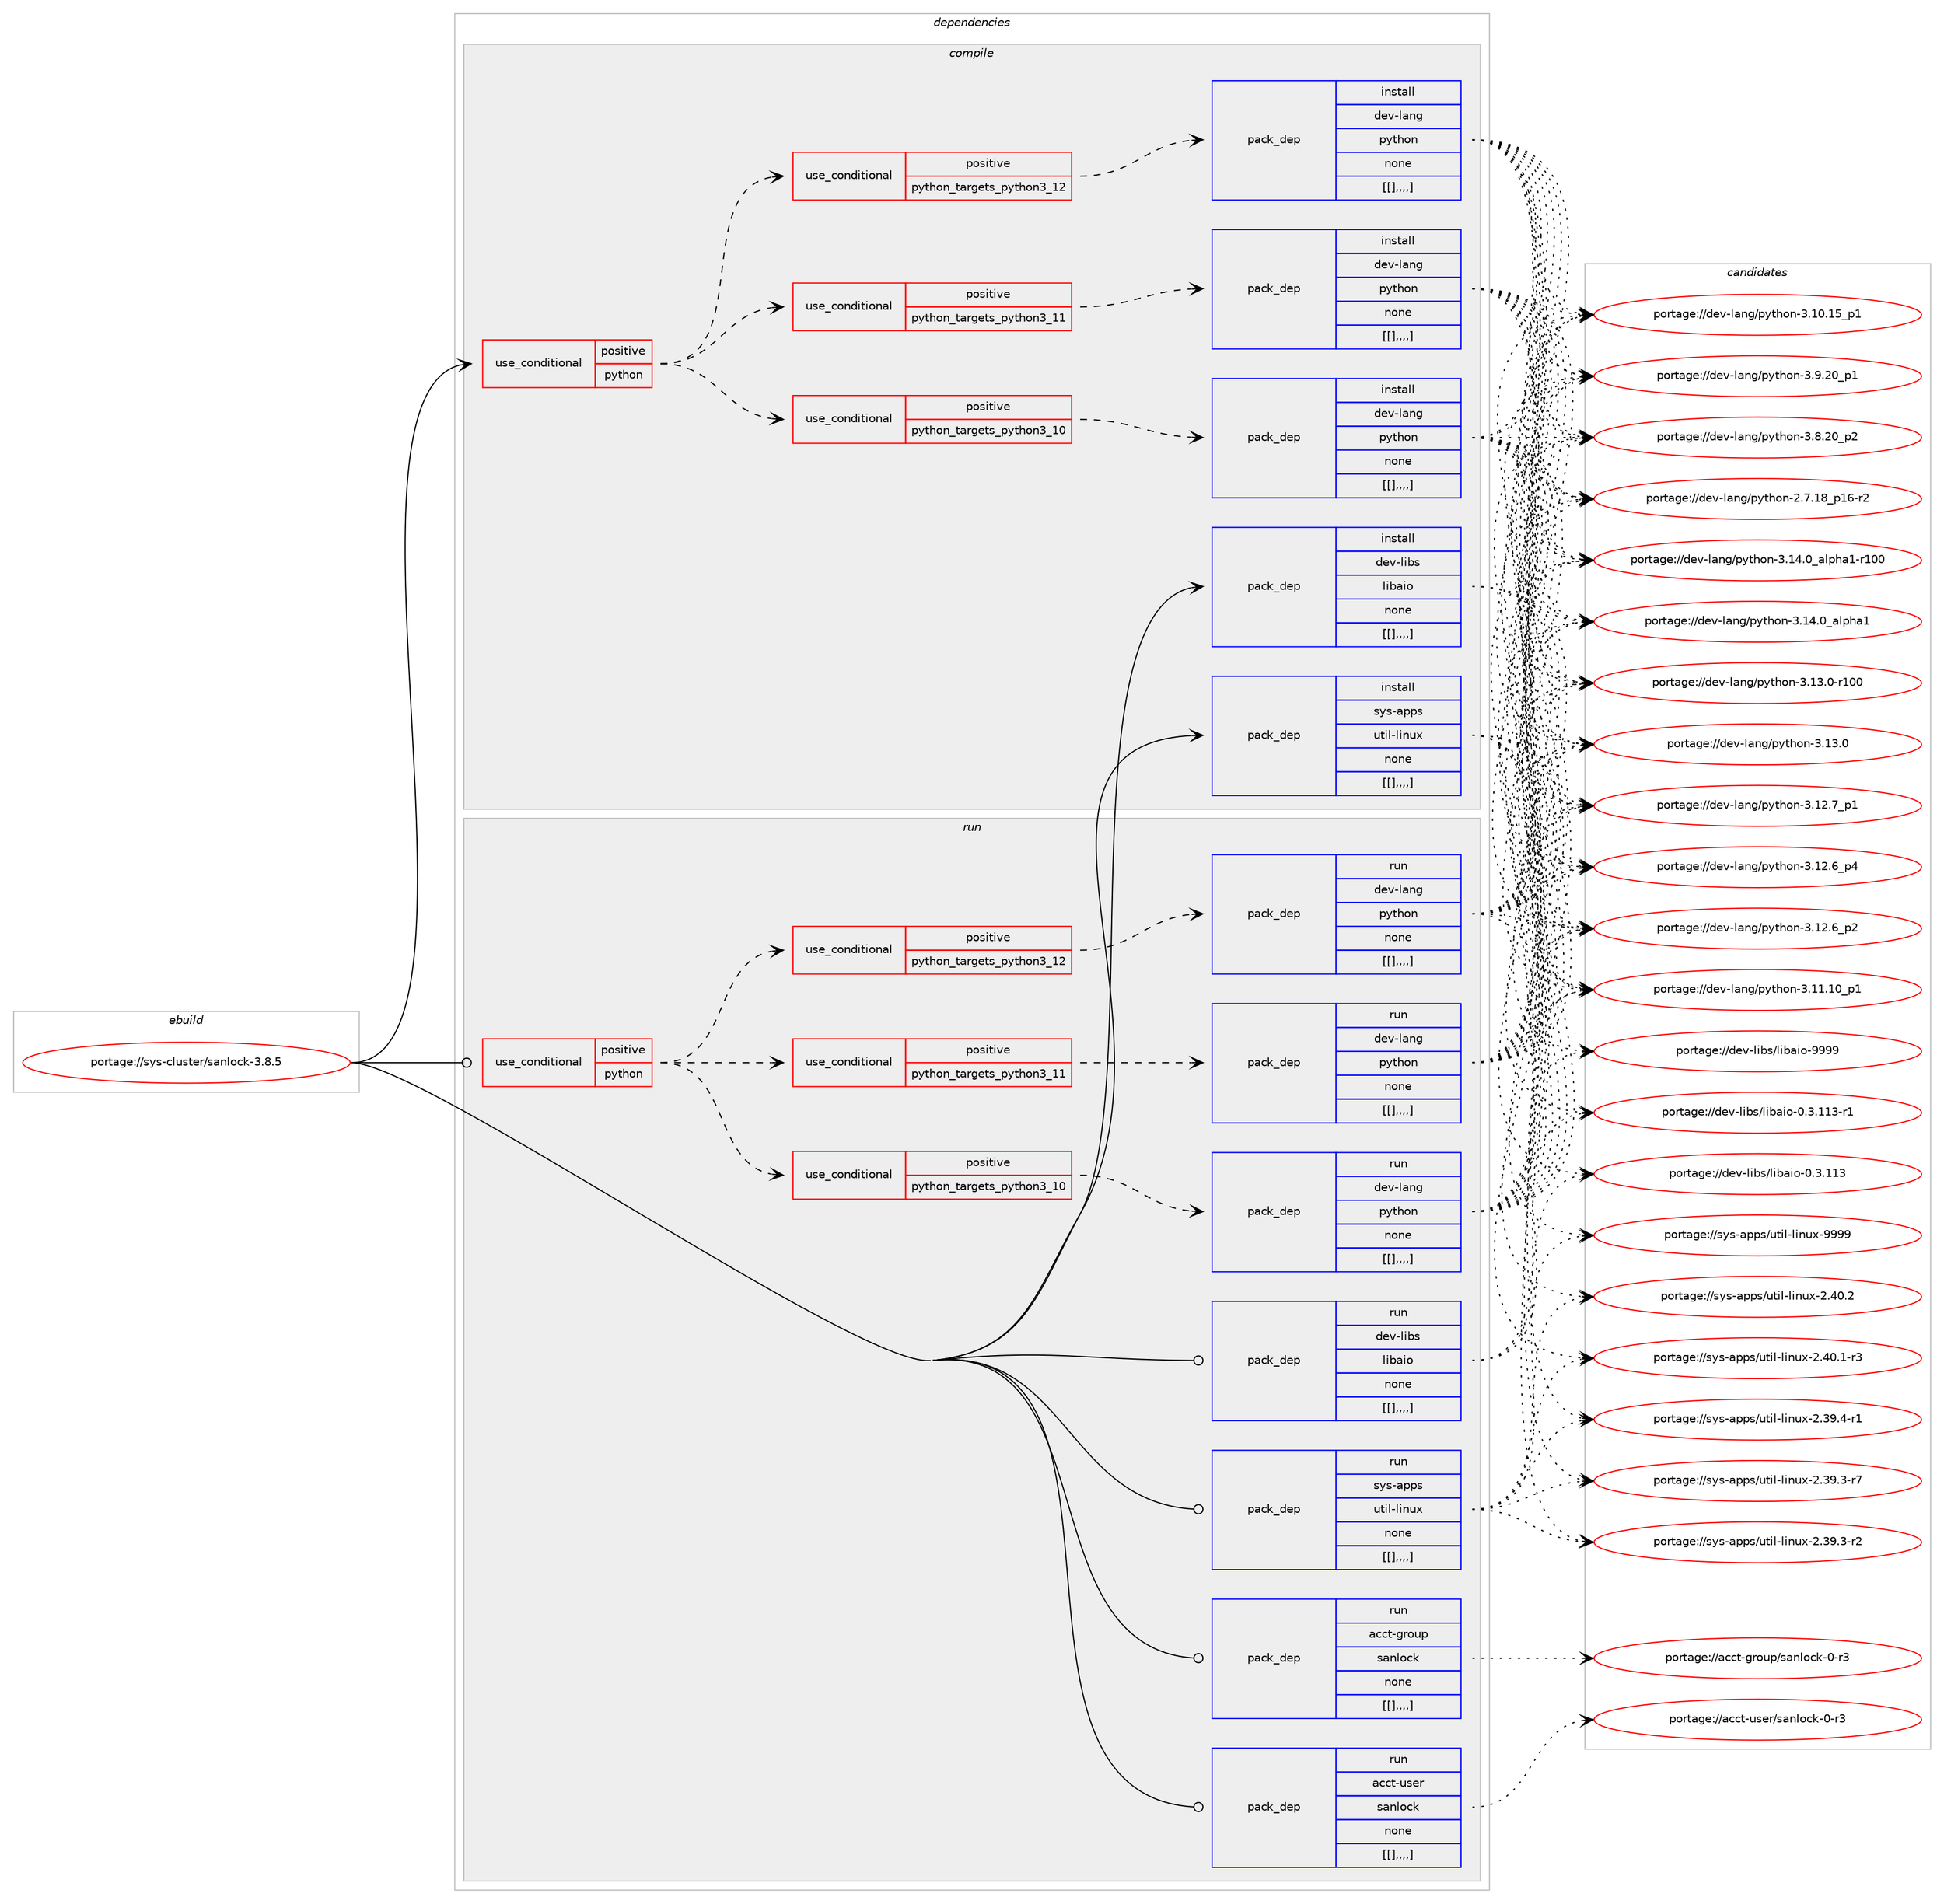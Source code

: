 digraph prolog {

# *************
# Graph options
# *************

newrank=true;
concentrate=true;
compound=true;
graph [rankdir=LR,fontname=Helvetica,fontsize=10,ranksep=1.5];#, ranksep=2.5, nodesep=0.2];
edge  [arrowhead=vee];
node  [fontname=Helvetica,fontsize=10];

# **********
# The ebuild
# **********

subgraph cluster_leftcol {
color=gray;
label=<<i>ebuild</i>>;
id [label="portage://sys-cluster/sanlock-3.8.5", color=red, width=4, href="../sys-cluster/sanlock-3.8.5.svg"];
}

# ****************
# The dependencies
# ****************

subgraph cluster_midcol {
color=gray;
label=<<i>dependencies</i>>;
subgraph cluster_compile {
fillcolor="#eeeeee";
style=filled;
label=<<i>compile</i>>;
subgraph cond121258 {
dependency454620 [label=<<TABLE BORDER="0" CELLBORDER="1" CELLSPACING="0" CELLPADDING="4"><TR><TD ROWSPAN="3" CELLPADDING="10">use_conditional</TD></TR><TR><TD>positive</TD></TR><TR><TD>python</TD></TR></TABLE>>, shape=none, color=red];
subgraph cond121281 {
dependency454697 [label=<<TABLE BORDER="0" CELLBORDER="1" CELLSPACING="0" CELLPADDING="4"><TR><TD ROWSPAN="3" CELLPADDING="10">use_conditional</TD></TR><TR><TD>positive</TD></TR><TR><TD>python_targets_python3_10</TD></TR></TABLE>>, shape=none, color=red];
subgraph pack330210 {
dependency454716 [label=<<TABLE BORDER="0" CELLBORDER="1" CELLSPACING="0" CELLPADDING="4" WIDTH="220"><TR><TD ROWSPAN="6" CELLPADDING="30">pack_dep</TD></TR><TR><TD WIDTH="110">install</TD></TR><TR><TD>dev-lang</TD></TR><TR><TD>python</TD></TR><TR><TD>none</TD></TR><TR><TD>[[],,,,]</TD></TR></TABLE>>, shape=none, color=blue];
}
dependency454697:e -> dependency454716:w [weight=20,style="dashed",arrowhead="vee"];
}
dependency454620:e -> dependency454697:w [weight=20,style="dashed",arrowhead="vee"];
subgraph cond121299 {
dependency454722 [label=<<TABLE BORDER="0" CELLBORDER="1" CELLSPACING="0" CELLPADDING="4"><TR><TD ROWSPAN="3" CELLPADDING="10">use_conditional</TD></TR><TR><TD>positive</TD></TR><TR><TD>python_targets_python3_11</TD></TR></TABLE>>, shape=none, color=red];
subgraph pack330217 {
dependency454740 [label=<<TABLE BORDER="0" CELLBORDER="1" CELLSPACING="0" CELLPADDING="4" WIDTH="220"><TR><TD ROWSPAN="6" CELLPADDING="30">pack_dep</TD></TR><TR><TD WIDTH="110">install</TD></TR><TR><TD>dev-lang</TD></TR><TR><TD>python</TD></TR><TR><TD>none</TD></TR><TR><TD>[[],,,,]</TD></TR></TABLE>>, shape=none, color=blue];
}
dependency454722:e -> dependency454740:w [weight=20,style="dashed",arrowhead="vee"];
}
dependency454620:e -> dependency454722:w [weight=20,style="dashed",arrowhead="vee"];
subgraph cond121304 {
dependency454800 [label=<<TABLE BORDER="0" CELLBORDER="1" CELLSPACING="0" CELLPADDING="4"><TR><TD ROWSPAN="3" CELLPADDING="10">use_conditional</TD></TR><TR><TD>positive</TD></TR><TR><TD>python_targets_python3_12</TD></TR></TABLE>>, shape=none, color=red];
subgraph pack330271 {
dependency454817 [label=<<TABLE BORDER="0" CELLBORDER="1" CELLSPACING="0" CELLPADDING="4" WIDTH="220"><TR><TD ROWSPAN="6" CELLPADDING="30">pack_dep</TD></TR><TR><TD WIDTH="110">install</TD></TR><TR><TD>dev-lang</TD></TR><TR><TD>python</TD></TR><TR><TD>none</TD></TR><TR><TD>[[],,,,]</TD></TR></TABLE>>, shape=none, color=blue];
}
dependency454800:e -> dependency454817:w [weight=20,style="dashed",arrowhead="vee"];
}
dependency454620:e -> dependency454800:w [weight=20,style="dashed",arrowhead="vee"];
}
id:e -> dependency454620:w [weight=20,style="solid",arrowhead="vee"];
subgraph pack330297 {
dependency454838 [label=<<TABLE BORDER="0" CELLBORDER="1" CELLSPACING="0" CELLPADDING="4" WIDTH="220"><TR><TD ROWSPAN="6" CELLPADDING="30">pack_dep</TD></TR><TR><TD WIDTH="110">install</TD></TR><TR><TD>dev-libs</TD></TR><TR><TD>libaio</TD></TR><TR><TD>none</TD></TR><TR><TD>[[],,,,]</TD></TR></TABLE>>, shape=none, color=blue];
}
id:e -> dependency454838:w [weight=20,style="solid",arrowhead="vee"];
subgraph pack330299 {
dependency454884 [label=<<TABLE BORDER="0" CELLBORDER="1" CELLSPACING="0" CELLPADDING="4" WIDTH="220"><TR><TD ROWSPAN="6" CELLPADDING="30">pack_dep</TD></TR><TR><TD WIDTH="110">install</TD></TR><TR><TD>sys-apps</TD></TR><TR><TD>util-linux</TD></TR><TR><TD>none</TD></TR><TR><TD>[[],,,,]</TD></TR></TABLE>>, shape=none, color=blue];
}
id:e -> dependency454884:w [weight=20,style="solid",arrowhead="vee"];
}
subgraph cluster_compileandrun {
fillcolor="#eeeeee";
style=filled;
label=<<i>compile and run</i>>;
}
subgraph cluster_run {
fillcolor="#eeeeee";
style=filled;
label=<<i>run</i>>;
subgraph cond121353 {
dependency454971 [label=<<TABLE BORDER="0" CELLBORDER="1" CELLSPACING="0" CELLPADDING="4"><TR><TD ROWSPAN="3" CELLPADDING="10">use_conditional</TD></TR><TR><TD>positive</TD></TR><TR><TD>python</TD></TR></TABLE>>, shape=none, color=red];
subgraph cond121383 {
dependency455042 [label=<<TABLE BORDER="0" CELLBORDER="1" CELLSPACING="0" CELLPADDING="4"><TR><TD ROWSPAN="3" CELLPADDING="10">use_conditional</TD></TR><TR><TD>positive</TD></TR><TR><TD>python_targets_python3_10</TD></TR></TABLE>>, shape=none, color=red];
subgraph pack330486 {
dependency455105 [label=<<TABLE BORDER="0" CELLBORDER="1" CELLSPACING="0" CELLPADDING="4" WIDTH="220"><TR><TD ROWSPAN="6" CELLPADDING="30">pack_dep</TD></TR><TR><TD WIDTH="110">run</TD></TR><TR><TD>dev-lang</TD></TR><TR><TD>python</TD></TR><TR><TD>none</TD></TR><TR><TD>[[],,,,]</TD></TR></TABLE>>, shape=none, color=blue];
}
dependency455042:e -> dependency455105:w [weight=20,style="dashed",arrowhead="vee"];
}
dependency454971:e -> dependency455042:w [weight=20,style="dashed",arrowhead="vee"];
subgraph cond121406 {
dependency455122 [label=<<TABLE BORDER="0" CELLBORDER="1" CELLSPACING="0" CELLPADDING="4"><TR><TD ROWSPAN="3" CELLPADDING="10">use_conditional</TD></TR><TR><TD>positive</TD></TR><TR><TD>python_targets_python3_11</TD></TR></TABLE>>, shape=none, color=red];
subgraph pack330537 {
dependency455175 [label=<<TABLE BORDER="0" CELLBORDER="1" CELLSPACING="0" CELLPADDING="4" WIDTH="220"><TR><TD ROWSPAN="6" CELLPADDING="30">pack_dep</TD></TR><TR><TD WIDTH="110">run</TD></TR><TR><TD>dev-lang</TD></TR><TR><TD>python</TD></TR><TR><TD>none</TD></TR><TR><TD>[[],,,,]</TD></TR></TABLE>>, shape=none, color=blue];
}
dependency455122:e -> dependency455175:w [weight=20,style="dashed",arrowhead="vee"];
}
dependency454971:e -> dependency455122:w [weight=20,style="dashed",arrowhead="vee"];
subgraph cond121417 {
dependency455180 [label=<<TABLE BORDER="0" CELLBORDER="1" CELLSPACING="0" CELLPADDING="4"><TR><TD ROWSPAN="3" CELLPADDING="10">use_conditional</TD></TR><TR><TD>positive</TD></TR><TR><TD>python_targets_python3_12</TD></TR></TABLE>>, shape=none, color=red];
subgraph pack330555 {
dependency455182 [label=<<TABLE BORDER="0" CELLBORDER="1" CELLSPACING="0" CELLPADDING="4" WIDTH="220"><TR><TD ROWSPAN="6" CELLPADDING="30">pack_dep</TD></TR><TR><TD WIDTH="110">run</TD></TR><TR><TD>dev-lang</TD></TR><TR><TD>python</TD></TR><TR><TD>none</TD></TR><TR><TD>[[],,,,]</TD></TR></TABLE>>, shape=none, color=blue];
}
dependency455180:e -> dependency455182:w [weight=20,style="dashed",arrowhead="vee"];
}
dependency454971:e -> dependency455180:w [weight=20,style="dashed",arrowhead="vee"];
}
id:e -> dependency454971:w [weight=20,style="solid",arrowhead="odot"];
subgraph pack330583 {
dependency455226 [label=<<TABLE BORDER="0" CELLBORDER="1" CELLSPACING="0" CELLPADDING="4" WIDTH="220"><TR><TD ROWSPAN="6" CELLPADDING="30">pack_dep</TD></TR><TR><TD WIDTH="110">run</TD></TR><TR><TD>acct-group</TD></TR><TR><TD>sanlock</TD></TR><TR><TD>none</TD></TR><TR><TD>[[],,,,]</TD></TR></TABLE>>, shape=none, color=blue];
}
id:e -> dependency455226:w [weight=20,style="solid",arrowhead="odot"];
subgraph pack330608 {
dependency455288 [label=<<TABLE BORDER="0" CELLBORDER="1" CELLSPACING="0" CELLPADDING="4" WIDTH="220"><TR><TD ROWSPAN="6" CELLPADDING="30">pack_dep</TD></TR><TR><TD WIDTH="110">run</TD></TR><TR><TD>acct-user</TD></TR><TR><TD>sanlock</TD></TR><TR><TD>none</TD></TR><TR><TD>[[],,,,]</TD></TR></TABLE>>, shape=none, color=blue];
}
id:e -> dependency455288:w [weight=20,style="solid",arrowhead="odot"];
subgraph pack330631 {
dependency455321 [label=<<TABLE BORDER="0" CELLBORDER="1" CELLSPACING="0" CELLPADDING="4" WIDTH="220"><TR><TD ROWSPAN="6" CELLPADDING="30">pack_dep</TD></TR><TR><TD WIDTH="110">run</TD></TR><TR><TD>dev-libs</TD></TR><TR><TD>libaio</TD></TR><TR><TD>none</TD></TR><TR><TD>[[],,,,]</TD></TR></TABLE>>, shape=none, color=blue];
}
id:e -> dependency455321:w [weight=20,style="solid",arrowhead="odot"];
subgraph pack330668 {
dependency455364 [label=<<TABLE BORDER="0" CELLBORDER="1" CELLSPACING="0" CELLPADDING="4" WIDTH="220"><TR><TD ROWSPAN="6" CELLPADDING="30">pack_dep</TD></TR><TR><TD WIDTH="110">run</TD></TR><TR><TD>sys-apps</TD></TR><TR><TD>util-linux</TD></TR><TR><TD>none</TD></TR><TR><TD>[[],,,,]</TD></TR></TABLE>>, shape=none, color=blue];
}
id:e -> dependency455364:w [weight=20,style="solid",arrowhead="odot"];
}
}

# **************
# The candidates
# **************

subgraph cluster_choices {
rank=same;
color=gray;
label=<<i>candidates</i>>;

subgraph choice329926 {
color=black;
nodesep=1;
choice100101118451089711010347112121116104111110455146495246489597108112104974945114494848 [label="portage://dev-lang/python-3.14.0_alpha1-r100", color=red, width=4,href="../dev-lang/python-3.14.0_alpha1-r100.svg"];
choice1001011184510897110103471121211161041111104551464952464895971081121049749 [label="portage://dev-lang/python-3.14.0_alpha1", color=red, width=4,href="../dev-lang/python-3.14.0_alpha1.svg"];
choice1001011184510897110103471121211161041111104551464951464845114494848 [label="portage://dev-lang/python-3.13.0-r100", color=red, width=4,href="../dev-lang/python-3.13.0-r100.svg"];
choice10010111845108971101034711212111610411111045514649514648 [label="portage://dev-lang/python-3.13.0", color=red, width=4,href="../dev-lang/python-3.13.0.svg"];
choice100101118451089711010347112121116104111110455146495046559511249 [label="portage://dev-lang/python-3.12.7_p1", color=red, width=4,href="../dev-lang/python-3.12.7_p1.svg"];
choice100101118451089711010347112121116104111110455146495046549511252 [label="portage://dev-lang/python-3.12.6_p4", color=red, width=4,href="../dev-lang/python-3.12.6_p4.svg"];
choice100101118451089711010347112121116104111110455146495046549511250 [label="portage://dev-lang/python-3.12.6_p2", color=red, width=4,href="../dev-lang/python-3.12.6_p2.svg"];
choice10010111845108971101034711212111610411111045514649494649489511249 [label="portage://dev-lang/python-3.11.10_p1", color=red, width=4,href="../dev-lang/python-3.11.10_p1.svg"];
choice10010111845108971101034711212111610411111045514649484649539511249 [label="portage://dev-lang/python-3.10.15_p1", color=red, width=4,href="../dev-lang/python-3.10.15_p1.svg"];
choice100101118451089711010347112121116104111110455146574650489511249 [label="portage://dev-lang/python-3.9.20_p1", color=red, width=4,href="../dev-lang/python-3.9.20_p1.svg"];
choice100101118451089711010347112121116104111110455146564650489511250 [label="portage://dev-lang/python-3.8.20_p2", color=red, width=4,href="../dev-lang/python-3.8.20_p2.svg"];
choice100101118451089711010347112121116104111110455046554649569511249544511450 [label="portage://dev-lang/python-2.7.18_p16-r2", color=red, width=4,href="../dev-lang/python-2.7.18_p16-r2.svg"];
dependency454716:e -> choice100101118451089711010347112121116104111110455146495246489597108112104974945114494848:w [style=dotted,weight="100"];
dependency454716:e -> choice1001011184510897110103471121211161041111104551464952464895971081121049749:w [style=dotted,weight="100"];
dependency454716:e -> choice1001011184510897110103471121211161041111104551464951464845114494848:w [style=dotted,weight="100"];
dependency454716:e -> choice10010111845108971101034711212111610411111045514649514648:w [style=dotted,weight="100"];
dependency454716:e -> choice100101118451089711010347112121116104111110455146495046559511249:w [style=dotted,weight="100"];
dependency454716:e -> choice100101118451089711010347112121116104111110455146495046549511252:w [style=dotted,weight="100"];
dependency454716:e -> choice100101118451089711010347112121116104111110455146495046549511250:w [style=dotted,weight="100"];
dependency454716:e -> choice10010111845108971101034711212111610411111045514649494649489511249:w [style=dotted,weight="100"];
dependency454716:e -> choice10010111845108971101034711212111610411111045514649484649539511249:w [style=dotted,weight="100"];
dependency454716:e -> choice100101118451089711010347112121116104111110455146574650489511249:w [style=dotted,weight="100"];
dependency454716:e -> choice100101118451089711010347112121116104111110455146564650489511250:w [style=dotted,weight="100"];
dependency454716:e -> choice100101118451089711010347112121116104111110455046554649569511249544511450:w [style=dotted,weight="100"];
}
subgraph choice329935 {
color=black;
nodesep=1;
choice100101118451089711010347112121116104111110455146495246489597108112104974945114494848 [label="portage://dev-lang/python-3.14.0_alpha1-r100", color=red, width=4,href="../dev-lang/python-3.14.0_alpha1-r100.svg"];
choice1001011184510897110103471121211161041111104551464952464895971081121049749 [label="portage://dev-lang/python-3.14.0_alpha1", color=red, width=4,href="../dev-lang/python-3.14.0_alpha1.svg"];
choice1001011184510897110103471121211161041111104551464951464845114494848 [label="portage://dev-lang/python-3.13.0-r100", color=red, width=4,href="../dev-lang/python-3.13.0-r100.svg"];
choice10010111845108971101034711212111610411111045514649514648 [label="portage://dev-lang/python-3.13.0", color=red, width=4,href="../dev-lang/python-3.13.0.svg"];
choice100101118451089711010347112121116104111110455146495046559511249 [label="portage://dev-lang/python-3.12.7_p1", color=red, width=4,href="../dev-lang/python-3.12.7_p1.svg"];
choice100101118451089711010347112121116104111110455146495046549511252 [label="portage://dev-lang/python-3.12.6_p4", color=red, width=4,href="../dev-lang/python-3.12.6_p4.svg"];
choice100101118451089711010347112121116104111110455146495046549511250 [label="portage://dev-lang/python-3.12.6_p2", color=red, width=4,href="../dev-lang/python-3.12.6_p2.svg"];
choice10010111845108971101034711212111610411111045514649494649489511249 [label="portage://dev-lang/python-3.11.10_p1", color=red, width=4,href="../dev-lang/python-3.11.10_p1.svg"];
choice10010111845108971101034711212111610411111045514649484649539511249 [label="portage://dev-lang/python-3.10.15_p1", color=red, width=4,href="../dev-lang/python-3.10.15_p1.svg"];
choice100101118451089711010347112121116104111110455146574650489511249 [label="portage://dev-lang/python-3.9.20_p1", color=red, width=4,href="../dev-lang/python-3.9.20_p1.svg"];
choice100101118451089711010347112121116104111110455146564650489511250 [label="portage://dev-lang/python-3.8.20_p2", color=red, width=4,href="../dev-lang/python-3.8.20_p2.svg"];
choice100101118451089711010347112121116104111110455046554649569511249544511450 [label="portage://dev-lang/python-2.7.18_p16-r2", color=red, width=4,href="../dev-lang/python-2.7.18_p16-r2.svg"];
dependency454740:e -> choice100101118451089711010347112121116104111110455146495246489597108112104974945114494848:w [style=dotted,weight="100"];
dependency454740:e -> choice1001011184510897110103471121211161041111104551464952464895971081121049749:w [style=dotted,weight="100"];
dependency454740:e -> choice1001011184510897110103471121211161041111104551464951464845114494848:w [style=dotted,weight="100"];
dependency454740:e -> choice10010111845108971101034711212111610411111045514649514648:w [style=dotted,weight="100"];
dependency454740:e -> choice100101118451089711010347112121116104111110455146495046559511249:w [style=dotted,weight="100"];
dependency454740:e -> choice100101118451089711010347112121116104111110455146495046549511252:w [style=dotted,weight="100"];
dependency454740:e -> choice100101118451089711010347112121116104111110455146495046549511250:w [style=dotted,weight="100"];
dependency454740:e -> choice10010111845108971101034711212111610411111045514649494649489511249:w [style=dotted,weight="100"];
dependency454740:e -> choice10010111845108971101034711212111610411111045514649484649539511249:w [style=dotted,weight="100"];
dependency454740:e -> choice100101118451089711010347112121116104111110455146574650489511249:w [style=dotted,weight="100"];
dependency454740:e -> choice100101118451089711010347112121116104111110455146564650489511250:w [style=dotted,weight="100"];
dependency454740:e -> choice100101118451089711010347112121116104111110455046554649569511249544511450:w [style=dotted,weight="100"];
}
subgraph choice329968 {
color=black;
nodesep=1;
choice100101118451089711010347112121116104111110455146495246489597108112104974945114494848 [label="portage://dev-lang/python-3.14.0_alpha1-r100", color=red, width=4,href="../dev-lang/python-3.14.0_alpha1-r100.svg"];
choice1001011184510897110103471121211161041111104551464952464895971081121049749 [label="portage://dev-lang/python-3.14.0_alpha1", color=red, width=4,href="../dev-lang/python-3.14.0_alpha1.svg"];
choice1001011184510897110103471121211161041111104551464951464845114494848 [label="portage://dev-lang/python-3.13.0-r100", color=red, width=4,href="../dev-lang/python-3.13.0-r100.svg"];
choice10010111845108971101034711212111610411111045514649514648 [label="portage://dev-lang/python-3.13.0", color=red, width=4,href="../dev-lang/python-3.13.0.svg"];
choice100101118451089711010347112121116104111110455146495046559511249 [label="portage://dev-lang/python-3.12.7_p1", color=red, width=4,href="../dev-lang/python-3.12.7_p1.svg"];
choice100101118451089711010347112121116104111110455146495046549511252 [label="portage://dev-lang/python-3.12.6_p4", color=red, width=4,href="../dev-lang/python-3.12.6_p4.svg"];
choice100101118451089711010347112121116104111110455146495046549511250 [label="portage://dev-lang/python-3.12.6_p2", color=red, width=4,href="../dev-lang/python-3.12.6_p2.svg"];
choice10010111845108971101034711212111610411111045514649494649489511249 [label="portage://dev-lang/python-3.11.10_p1", color=red, width=4,href="../dev-lang/python-3.11.10_p1.svg"];
choice10010111845108971101034711212111610411111045514649484649539511249 [label="portage://dev-lang/python-3.10.15_p1", color=red, width=4,href="../dev-lang/python-3.10.15_p1.svg"];
choice100101118451089711010347112121116104111110455146574650489511249 [label="portage://dev-lang/python-3.9.20_p1", color=red, width=4,href="../dev-lang/python-3.9.20_p1.svg"];
choice100101118451089711010347112121116104111110455146564650489511250 [label="portage://dev-lang/python-3.8.20_p2", color=red, width=4,href="../dev-lang/python-3.8.20_p2.svg"];
choice100101118451089711010347112121116104111110455046554649569511249544511450 [label="portage://dev-lang/python-2.7.18_p16-r2", color=red, width=4,href="../dev-lang/python-2.7.18_p16-r2.svg"];
dependency454817:e -> choice100101118451089711010347112121116104111110455146495246489597108112104974945114494848:w [style=dotted,weight="100"];
dependency454817:e -> choice1001011184510897110103471121211161041111104551464952464895971081121049749:w [style=dotted,weight="100"];
dependency454817:e -> choice1001011184510897110103471121211161041111104551464951464845114494848:w [style=dotted,weight="100"];
dependency454817:e -> choice10010111845108971101034711212111610411111045514649514648:w [style=dotted,weight="100"];
dependency454817:e -> choice100101118451089711010347112121116104111110455146495046559511249:w [style=dotted,weight="100"];
dependency454817:e -> choice100101118451089711010347112121116104111110455146495046549511252:w [style=dotted,weight="100"];
dependency454817:e -> choice100101118451089711010347112121116104111110455146495046549511250:w [style=dotted,weight="100"];
dependency454817:e -> choice10010111845108971101034711212111610411111045514649494649489511249:w [style=dotted,weight="100"];
dependency454817:e -> choice10010111845108971101034711212111610411111045514649484649539511249:w [style=dotted,weight="100"];
dependency454817:e -> choice100101118451089711010347112121116104111110455146574650489511249:w [style=dotted,weight="100"];
dependency454817:e -> choice100101118451089711010347112121116104111110455146564650489511250:w [style=dotted,weight="100"];
dependency454817:e -> choice100101118451089711010347112121116104111110455046554649569511249544511450:w [style=dotted,weight="100"];
}
subgraph choice329982 {
color=black;
nodesep=1;
choice10010111845108105981154710810598971051114557575757 [label="portage://dev-libs/libaio-9999", color=red, width=4,href="../dev-libs/libaio-9999.svg"];
choice100101118451081059811547108105989710511145484651464949514511449 [label="portage://dev-libs/libaio-0.3.113-r1", color=red, width=4,href="../dev-libs/libaio-0.3.113-r1.svg"];
choice10010111845108105981154710810598971051114548465146494951 [label="portage://dev-libs/libaio-0.3.113", color=red, width=4,href="../dev-libs/libaio-0.3.113.svg"];
dependency454838:e -> choice10010111845108105981154710810598971051114557575757:w [style=dotted,weight="100"];
dependency454838:e -> choice100101118451081059811547108105989710511145484651464949514511449:w [style=dotted,weight="100"];
dependency454838:e -> choice10010111845108105981154710810598971051114548465146494951:w [style=dotted,weight="100"];
}
subgraph choice329986 {
color=black;
nodesep=1;
choice115121115459711211211547117116105108451081051101171204557575757 [label="portage://sys-apps/util-linux-9999", color=red, width=4,href="../sys-apps/util-linux-9999.svg"];
choice1151211154597112112115471171161051084510810511011712045504652484650 [label="portage://sys-apps/util-linux-2.40.2", color=red, width=4,href="../sys-apps/util-linux-2.40.2.svg"];
choice11512111545971121121154711711610510845108105110117120455046524846494511451 [label="portage://sys-apps/util-linux-2.40.1-r3", color=red, width=4,href="../sys-apps/util-linux-2.40.1-r3.svg"];
choice11512111545971121121154711711610510845108105110117120455046515746524511449 [label="portage://sys-apps/util-linux-2.39.4-r1", color=red, width=4,href="../sys-apps/util-linux-2.39.4-r1.svg"];
choice11512111545971121121154711711610510845108105110117120455046515746514511455 [label="portage://sys-apps/util-linux-2.39.3-r7", color=red, width=4,href="../sys-apps/util-linux-2.39.3-r7.svg"];
choice11512111545971121121154711711610510845108105110117120455046515746514511450 [label="portage://sys-apps/util-linux-2.39.3-r2", color=red, width=4,href="../sys-apps/util-linux-2.39.3-r2.svg"];
dependency454884:e -> choice115121115459711211211547117116105108451081051101171204557575757:w [style=dotted,weight="100"];
dependency454884:e -> choice1151211154597112112115471171161051084510810511011712045504652484650:w [style=dotted,weight="100"];
dependency454884:e -> choice11512111545971121121154711711610510845108105110117120455046524846494511451:w [style=dotted,weight="100"];
dependency454884:e -> choice11512111545971121121154711711610510845108105110117120455046515746524511449:w [style=dotted,weight="100"];
dependency454884:e -> choice11512111545971121121154711711610510845108105110117120455046515746514511455:w [style=dotted,weight="100"];
dependency454884:e -> choice11512111545971121121154711711610510845108105110117120455046515746514511450:w [style=dotted,weight="100"];
}
subgraph choice329991 {
color=black;
nodesep=1;
choice100101118451089711010347112121116104111110455146495246489597108112104974945114494848 [label="portage://dev-lang/python-3.14.0_alpha1-r100", color=red, width=4,href="../dev-lang/python-3.14.0_alpha1-r100.svg"];
choice1001011184510897110103471121211161041111104551464952464895971081121049749 [label="portage://dev-lang/python-3.14.0_alpha1", color=red, width=4,href="../dev-lang/python-3.14.0_alpha1.svg"];
choice1001011184510897110103471121211161041111104551464951464845114494848 [label="portage://dev-lang/python-3.13.0-r100", color=red, width=4,href="../dev-lang/python-3.13.0-r100.svg"];
choice10010111845108971101034711212111610411111045514649514648 [label="portage://dev-lang/python-3.13.0", color=red, width=4,href="../dev-lang/python-3.13.0.svg"];
choice100101118451089711010347112121116104111110455146495046559511249 [label="portage://dev-lang/python-3.12.7_p1", color=red, width=4,href="../dev-lang/python-3.12.7_p1.svg"];
choice100101118451089711010347112121116104111110455146495046549511252 [label="portage://dev-lang/python-3.12.6_p4", color=red, width=4,href="../dev-lang/python-3.12.6_p4.svg"];
choice100101118451089711010347112121116104111110455146495046549511250 [label="portage://dev-lang/python-3.12.6_p2", color=red, width=4,href="../dev-lang/python-3.12.6_p2.svg"];
choice10010111845108971101034711212111610411111045514649494649489511249 [label="portage://dev-lang/python-3.11.10_p1", color=red, width=4,href="../dev-lang/python-3.11.10_p1.svg"];
choice10010111845108971101034711212111610411111045514649484649539511249 [label="portage://dev-lang/python-3.10.15_p1", color=red, width=4,href="../dev-lang/python-3.10.15_p1.svg"];
choice100101118451089711010347112121116104111110455146574650489511249 [label="portage://dev-lang/python-3.9.20_p1", color=red, width=4,href="../dev-lang/python-3.9.20_p1.svg"];
choice100101118451089711010347112121116104111110455146564650489511250 [label="portage://dev-lang/python-3.8.20_p2", color=red, width=4,href="../dev-lang/python-3.8.20_p2.svg"];
choice100101118451089711010347112121116104111110455046554649569511249544511450 [label="portage://dev-lang/python-2.7.18_p16-r2", color=red, width=4,href="../dev-lang/python-2.7.18_p16-r2.svg"];
dependency455105:e -> choice100101118451089711010347112121116104111110455146495246489597108112104974945114494848:w [style=dotted,weight="100"];
dependency455105:e -> choice1001011184510897110103471121211161041111104551464952464895971081121049749:w [style=dotted,weight="100"];
dependency455105:e -> choice1001011184510897110103471121211161041111104551464951464845114494848:w [style=dotted,weight="100"];
dependency455105:e -> choice10010111845108971101034711212111610411111045514649514648:w [style=dotted,weight="100"];
dependency455105:e -> choice100101118451089711010347112121116104111110455146495046559511249:w [style=dotted,weight="100"];
dependency455105:e -> choice100101118451089711010347112121116104111110455146495046549511252:w [style=dotted,weight="100"];
dependency455105:e -> choice100101118451089711010347112121116104111110455146495046549511250:w [style=dotted,weight="100"];
dependency455105:e -> choice10010111845108971101034711212111610411111045514649494649489511249:w [style=dotted,weight="100"];
dependency455105:e -> choice10010111845108971101034711212111610411111045514649484649539511249:w [style=dotted,weight="100"];
dependency455105:e -> choice100101118451089711010347112121116104111110455146574650489511249:w [style=dotted,weight="100"];
dependency455105:e -> choice100101118451089711010347112121116104111110455146564650489511250:w [style=dotted,weight="100"];
dependency455105:e -> choice100101118451089711010347112121116104111110455046554649569511249544511450:w [style=dotted,weight="100"];
}
subgraph choice330003 {
color=black;
nodesep=1;
choice100101118451089711010347112121116104111110455146495246489597108112104974945114494848 [label="portage://dev-lang/python-3.14.0_alpha1-r100", color=red, width=4,href="../dev-lang/python-3.14.0_alpha1-r100.svg"];
choice1001011184510897110103471121211161041111104551464952464895971081121049749 [label="portage://dev-lang/python-3.14.0_alpha1", color=red, width=4,href="../dev-lang/python-3.14.0_alpha1.svg"];
choice1001011184510897110103471121211161041111104551464951464845114494848 [label="portage://dev-lang/python-3.13.0-r100", color=red, width=4,href="../dev-lang/python-3.13.0-r100.svg"];
choice10010111845108971101034711212111610411111045514649514648 [label="portage://dev-lang/python-3.13.0", color=red, width=4,href="../dev-lang/python-3.13.0.svg"];
choice100101118451089711010347112121116104111110455146495046559511249 [label="portage://dev-lang/python-3.12.7_p1", color=red, width=4,href="../dev-lang/python-3.12.7_p1.svg"];
choice100101118451089711010347112121116104111110455146495046549511252 [label="portage://dev-lang/python-3.12.6_p4", color=red, width=4,href="../dev-lang/python-3.12.6_p4.svg"];
choice100101118451089711010347112121116104111110455146495046549511250 [label="portage://dev-lang/python-3.12.6_p2", color=red, width=4,href="../dev-lang/python-3.12.6_p2.svg"];
choice10010111845108971101034711212111610411111045514649494649489511249 [label="portage://dev-lang/python-3.11.10_p1", color=red, width=4,href="../dev-lang/python-3.11.10_p1.svg"];
choice10010111845108971101034711212111610411111045514649484649539511249 [label="portage://dev-lang/python-3.10.15_p1", color=red, width=4,href="../dev-lang/python-3.10.15_p1.svg"];
choice100101118451089711010347112121116104111110455146574650489511249 [label="portage://dev-lang/python-3.9.20_p1", color=red, width=4,href="../dev-lang/python-3.9.20_p1.svg"];
choice100101118451089711010347112121116104111110455146564650489511250 [label="portage://dev-lang/python-3.8.20_p2", color=red, width=4,href="../dev-lang/python-3.8.20_p2.svg"];
choice100101118451089711010347112121116104111110455046554649569511249544511450 [label="portage://dev-lang/python-2.7.18_p16-r2", color=red, width=4,href="../dev-lang/python-2.7.18_p16-r2.svg"];
dependency455175:e -> choice100101118451089711010347112121116104111110455146495246489597108112104974945114494848:w [style=dotted,weight="100"];
dependency455175:e -> choice1001011184510897110103471121211161041111104551464952464895971081121049749:w [style=dotted,weight="100"];
dependency455175:e -> choice1001011184510897110103471121211161041111104551464951464845114494848:w [style=dotted,weight="100"];
dependency455175:e -> choice10010111845108971101034711212111610411111045514649514648:w [style=dotted,weight="100"];
dependency455175:e -> choice100101118451089711010347112121116104111110455146495046559511249:w [style=dotted,weight="100"];
dependency455175:e -> choice100101118451089711010347112121116104111110455146495046549511252:w [style=dotted,weight="100"];
dependency455175:e -> choice100101118451089711010347112121116104111110455146495046549511250:w [style=dotted,weight="100"];
dependency455175:e -> choice10010111845108971101034711212111610411111045514649494649489511249:w [style=dotted,weight="100"];
dependency455175:e -> choice10010111845108971101034711212111610411111045514649484649539511249:w [style=dotted,weight="100"];
dependency455175:e -> choice100101118451089711010347112121116104111110455146574650489511249:w [style=dotted,weight="100"];
dependency455175:e -> choice100101118451089711010347112121116104111110455146564650489511250:w [style=dotted,weight="100"];
dependency455175:e -> choice100101118451089711010347112121116104111110455046554649569511249544511450:w [style=dotted,weight="100"];
}
subgraph choice330035 {
color=black;
nodesep=1;
choice100101118451089711010347112121116104111110455146495246489597108112104974945114494848 [label="portage://dev-lang/python-3.14.0_alpha1-r100", color=red, width=4,href="../dev-lang/python-3.14.0_alpha1-r100.svg"];
choice1001011184510897110103471121211161041111104551464952464895971081121049749 [label="portage://dev-lang/python-3.14.0_alpha1", color=red, width=4,href="../dev-lang/python-3.14.0_alpha1.svg"];
choice1001011184510897110103471121211161041111104551464951464845114494848 [label="portage://dev-lang/python-3.13.0-r100", color=red, width=4,href="../dev-lang/python-3.13.0-r100.svg"];
choice10010111845108971101034711212111610411111045514649514648 [label="portage://dev-lang/python-3.13.0", color=red, width=4,href="../dev-lang/python-3.13.0.svg"];
choice100101118451089711010347112121116104111110455146495046559511249 [label="portage://dev-lang/python-3.12.7_p1", color=red, width=4,href="../dev-lang/python-3.12.7_p1.svg"];
choice100101118451089711010347112121116104111110455146495046549511252 [label="portage://dev-lang/python-3.12.6_p4", color=red, width=4,href="../dev-lang/python-3.12.6_p4.svg"];
choice100101118451089711010347112121116104111110455146495046549511250 [label="portage://dev-lang/python-3.12.6_p2", color=red, width=4,href="../dev-lang/python-3.12.6_p2.svg"];
choice10010111845108971101034711212111610411111045514649494649489511249 [label="portage://dev-lang/python-3.11.10_p1", color=red, width=4,href="../dev-lang/python-3.11.10_p1.svg"];
choice10010111845108971101034711212111610411111045514649484649539511249 [label="portage://dev-lang/python-3.10.15_p1", color=red, width=4,href="../dev-lang/python-3.10.15_p1.svg"];
choice100101118451089711010347112121116104111110455146574650489511249 [label="portage://dev-lang/python-3.9.20_p1", color=red, width=4,href="../dev-lang/python-3.9.20_p1.svg"];
choice100101118451089711010347112121116104111110455146564650489511250 [label="portage://dev-lang/python-3.8.20_p2", color=red, width=4,href="../dev-lang/python-3.8.20_p2.svg"];
choice100101118451089711010347112121116104111110455046554649569511249544511450 [label="portage://dev-lang/python-2.7.18_p16-r2", color=red, width=4,href="../dev-lang/python-2.7.18_p16-r2.svg"];
dependency455182:e -> choice100101118451089711010347112121116104111110455146495246489597108112104974945114494848:w [style=dotted,weight="100"];
dependency455182:e -> choice1001011184510897110103471121211161041111104551464952464895971081121049749:w [style=dotted,weight="100"];
dependency455182:e -> choice1001011184510897110103471121211161041111104551464951464845114494848:w [style=dotted,weight="100"];
dependency455182:e -> choice10010111845108971101034711212111610411111045514649514648:w [style=dotted,weight="100"];
dependency455182:e -> choice100101118451089711010347112121116104111110455146495046559511249:w [style=dotted,weight="100"];
dependency455182:e -> choice100101118451089711010347112121116104111110455146495046549511252:w [style=dotted,weight="100"];
dependency455182:e -> choice100101118451089711010347112121116104111110455146495046549511250:w [style=dotted,weight="100"];
dependency455182:e -> choice10010111845108971101034711212111610411111045514649494649489511249:w [style=dotted,weight="100"];
dependency455182:e -> choice10010111845108971101034711212111610411111045514649484649539511249:w [style=dotted,weight="100"];
dependency455182:e -> choice100101118451089711010347112121116104111110455146574650489511249:w [style=dotted,weight="100"];
dependency455182:e -> choice100101118451089711010347112121116104111110455146564650489511250:w [style=dotted,weight="100"];
dependency455182:e -> choice100101118451089711010347112121116104111110455046554649569511249544511450:w [style=dotted,weight="100"];
}
subgraph choice330097 {
color=black;
nodesep=1;
choice9799991164510311411111711247115971101081119910745484511451 [label="portage://acct-group/sanlock-0-r3", color=red, width=4,href="../acct-group/sanlock-0-r3.svg"];
dependency455226:e -> choice9799991164510311411111711247115971101081119910745484511451:w [style=dotted,weight="100"];
}
subgraph choice330124 {
color=black;
nodesep=1;
choice9799991164511711510111447115971101081119910745484511451 [label="portage://acct-user/sanlock-0-r3", color=red, width=4,href="../acct-user/sanlock-0-r3.svg"];
dependency455288:e -> choice9799991164511711510111447115971101081119910745484511451:w [style=dotted,weight="100"];
}
subgraph choice330138 {
color=black;
nodesep=1;
choice10010111845108105981154710810598971051114557575757 [label="portage://dev-libs/libaio-9999", color=red, width=4,href="../dev-libs/libaio-9999.svg"];
choice100101118451081059811547108105989710511145484651464949514511449 [label="portage://dev-libs/libaio-0.3.113-r1", color=red, width=4,href="../dev-libs/libaio-0.3.113-r1.svg"];
choice10010111845108105981154710810598971051114548465146494951 [label="portage://dev-libs/libaio-0.3.113", color=red, width=4,href="../dev-libs/libaio-0.3.113.svg"];
dependency455321:e -> choice10010111845108105981154710810598971051114557575757:w [style=dotted,weight="100"];
dependency455321:e -> choice100101118451081059811547108105989710511145484651464949514511449:w [style=dotted,weight="100"];
dependency455321:e -> choice10010111845108105981154710810598971051114548465146494951:w [style=dotted,weight="100"];
}
subgraph choice330153 {
color=black;
nodesep=1;
choice115121115459711211211547117116105108451081051101171204557575757 [label="portage://sys-apps/util-linux-9999", color=red, width=4,href="../sys-apps/util-linux-9999.svg"];
choice1151211154597112112115471171161051084510810511011712045504652484650 [label="portage://sys-apps/util-linux-2.40.2", color=red, width=4,href="../sys-apps/util-linux-2.40.2.svg"];
choice11512111545971121121154711711610510845108105110117120455046524846494511451 [label="portage://sys-apps/util-linux-2.40.1-r3", color=red, width=4,href="../sys-apps/util-linux-2.40.1-r3.svg"];
choice11512111545971121121154711711610510845108105110117120455046515746524511449 [label="portage://sys-apps/util-linux-2.39.4-r1", color=red, width=4,href="../sys-apps/util-linux-2.39.4-r1.svg"];
choice11512111545971121121154711711610510845108105110117120455046515746514511455 [label="portage://sys-apps/util-linux-2.39.3-r7", color=red, width=4,href="../sys-apps/util-linux-2.39.3-r7.svg"];
choice11512111545971121121154711711610510845108105110117120455046515746514511450 [label="portage://sys-apps/util-linux-2.39.3-r2", color=red, width=4,href="../sys-apps/util-linux-2.39.3-r2.svg"];
dependency455364:e -> choice115121115459711211211547117116105108451081051101171204557575757:w [style=dotted,weight="100"];
dependency455364:e -> choice1151211154597112112115471171161051084510810511011712045504652484650:w [style=dotted,weight="100"];
dependency455364:e -> choice11512111545971121121154711711610510845108105110117120455046524846494511451:w [style=dotted,weight="100"];
dependency455364:e -> choice11512111545971121121154711711610510845108105110117120455046515746524511449:w [style=dotted,weight="100"];
dependency455364:e -> choice11512111545971121121154711711610510845108105110117120455046515746514511455:w [style=dotted,weight="100"];
dependency455364:e -> choice11512111545971121121154711711610510845108105110117120455046515746514511450:w [style=dotted,weight="100"];
}
}

}
